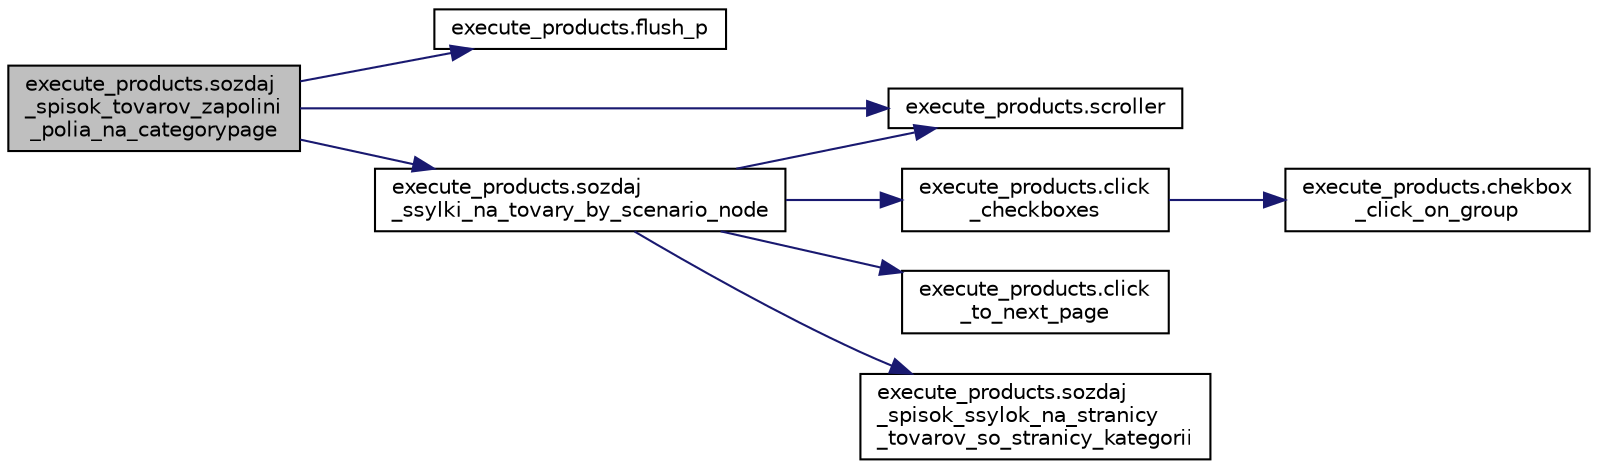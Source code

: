 digraph "execute_products.sozdaj_spisok_tovarov_zapolini_polia_na_categorypage"
{
 // LATEX_PDF_SIZE
  edge [fontname="Helvetica",fontsize="10",labelfontname="Helvetica",labelfontsize="10"];
  node [fontname="Helvetica",fontsize="10",shape=record];
  rankdir="LR";
  Node1 [label="execute_products.sozdaj\l_spisok_tovarov_zapolini\l_polia_na_categorypage",height=0.2,width=0.4,color="black", fillcolor="grey75", style="filled", fontcolor="black",tooltip=" "];
  Node1 -> Node2 [color="midnightblue",fontsize="10",style="solid",fontname="Helvetica"];
  Node2 [label="execute_products.flush_p",height=0.2,width=0.4,color="black", fillcolor="white", style="filled",URL="$d9/df5/namespaceexecute__products_a42c4b0b42db8861af4469abf681dfd9d.html#a42c4b0b42db8861af4469abf681dfd9d",tooltip=" "];
  Node1 -> Node3 [color="midnightblue",fontsize="10",style="solid",fontname="Helvetica"];
  Node3 [label="execute_products.scroller",height=0.2,width=0.4,color="black", fillcolor="white", style="filled",URL="$d9/df5/namespaceexecute__products_a37488e52f6f04f3acde34850383e0fa7.html#a37488e52f6f04f3acde34850383e0fa7",tooltip=" "];
  Node1 -> Node4 [color="midnightblue",fontsize="10",style="solid",fontname="Helvetica"];
  Node4 [label="execute_products.sozdaj\l_ssylki_na_tovary_by_scenario_node",height=0.2,width=0.4,color="black", fillcolor="white", style="filled",URL="$d9/df5/namespaceexecute__products_a518cb65f833c67dd36455fd2516b36ad.html#a518cb65f833c67dd36455fd2516b36ad",tooltip=" "];
  Node4 -> Node5 [color="midnightblue",fontsize="10",style="solid",fontname="Helvetica"];
  Node5 [label="execute_products.click\l_checkboxes",height=0.2,width=0.4,color="black", fillcolor="white", style="filled",URL="$d9/df5/namespaceexecute__products_a89ee3e695ad27a8beeff0d14903dac1d.html#a89ee3e695ad27a8beeff0d14903dac1d",tooltip=" "];
  Node5 -> Node6 [color="midnightblue",fontsize="10",style="solid",fontname="Helvetica"];
  Node6 [label="execute_products.chekbox\l_click_on_group",height=0.2,width=0.4,color="black", fillcolor="white", style="filled",URL="$d9/df5/namespaceexecute__products_ad8020d8d346bb1d1d682f8e638919d29.html#ad8020d8d346bb1d1d682f8e638919d29",tooltip=" "];
  Node4 -> Node7 [color="midnightblue",fontsize="10",style="solid",fontname="Helvetica"];
  Node7 [label="execute_products.click\l_to_next_page",height=0.2,width=0.4,color="black", fillcolor="white", style="filled",URL="$d9/df5/namespaceexecute__products_af0f4eda0a5f93ebe3155c81c9773f634.html#af0f4eda0a5f93ebe3155c81c9773f634",tooltip=" "];
  Node4 -> Node3 [color="midnightblue",fontsize="10",style="solid",fontname="Helvetica"];
  Node4 -> Node8 [color="midnightblue",fontsize="10",style="solid",fontname="Helvetica"];
  Node8 [label="execute_products.sozdaj\l_spisok_ssylok_na_stranicy\l_tovarov_so_stranicy_kategorii",height=0.2,width=0.4,color="black", fillcolor="white", style="filled",URL="$d9/df5/namespaceexecute__products_ae6dada0cd5a0261c0fa10af9681a524e.html#ae6dada0cd5a0261c0fa10af9681a524e",tooltip=" "];
}
